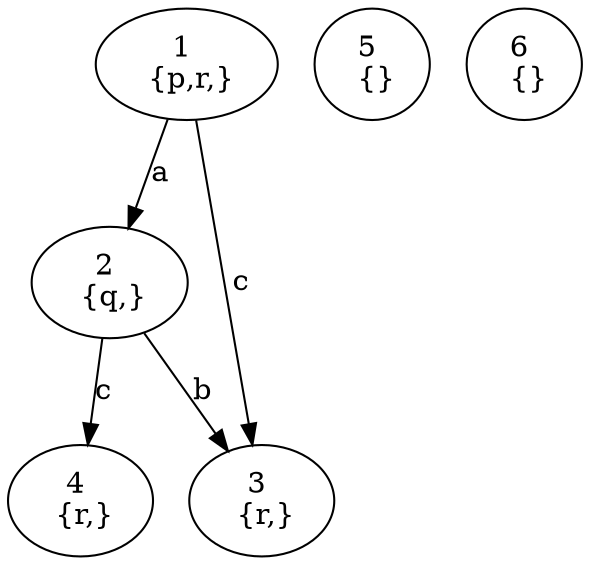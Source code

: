 digraph curGraph {
	1 [label="1 
 {p,r,}"]
	2 [label="2 
 {q,}"]
	3 [label="3 
 {r,}"]
	4 [label="4 
 {r,}"]
	5 [label="5 
 {}"]
	6 [label="6 
 {}"]
	1 -> 2 [label=a]
	2 -> 3 [label=b]
	1 -> 3 [label=c]
	2 -> 4 [label=c]
}
